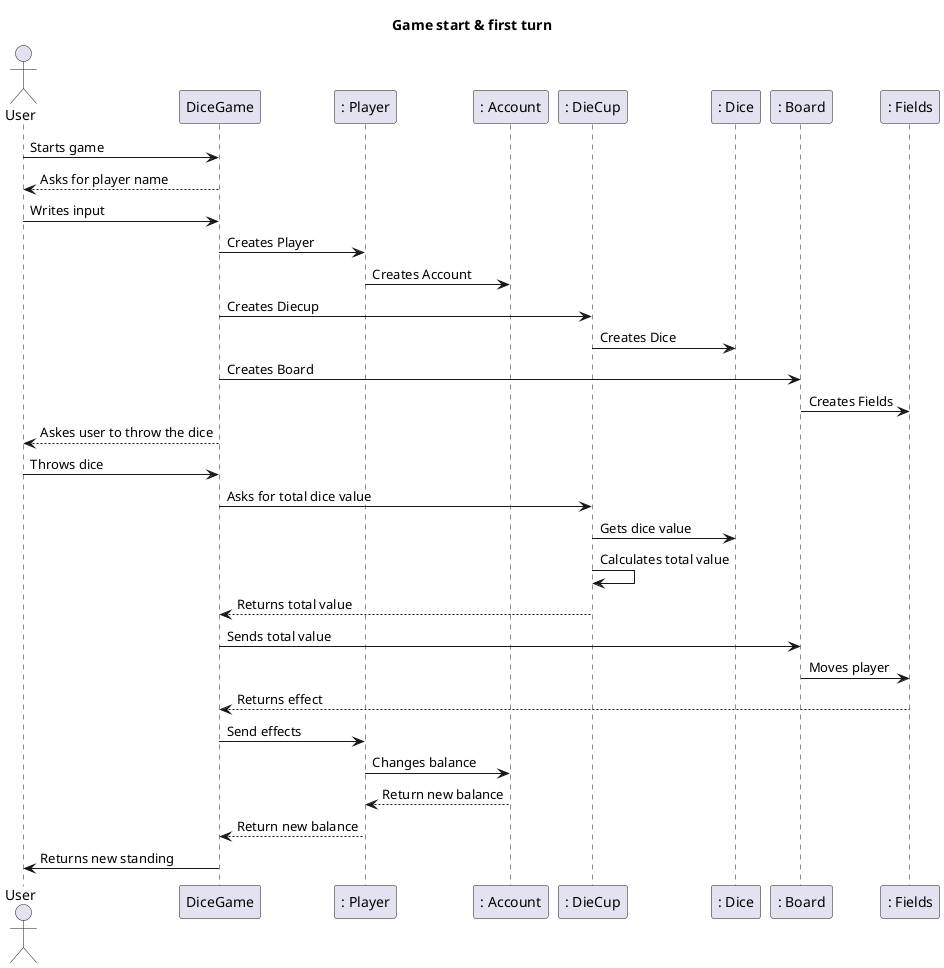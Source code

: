 @startuml SystemSequenceDiagram
title "Game start & first turn"
actor User
participant DiceGame
participant ": Player"
participant ": Account"
participant ": DieCup"
participant ": Dice"
participant ": Board"
participant ": Fields"

User -> DiceGame : Starts game
DiceGame --> User : Asks for player name
User -> DiceGame : Writes input
DiceGame -> ": Player" : Creates Player 
": Player" -> ": Account" : Creates Account
DiceGame -> ": DieCup" : Creates Diecup
": DieCup" -> ": Dice" : Creates Dice
DiceGame -> ": Board" : Creates Board
": Board" -> ": Fields" : Creates Fields
DiceGame --> User : Askes user to throw the dice
User -> DiceGame : Throws dice
DiceGame -> ": DieCup" : Asks for total dice value
": DieCup" -> ": Dice" : Gets dice value
": DieCup" -> ": DieCup" : Calculates total value
": DieCup" --> DiceGame : Returns total value
DiceGame -> ": Board" : Sends total value
": Board" -> ": Fields" : Moves player
": Fields" --> DiceGame : Returns effect
DiceGame -> ": Player" : Send effects
": Player" -> ": Account" : Changes balance
": Account" --> ": Player" : Return new balance
": Player" --> DiceGame : Return new balance
DiceGame -> User : Returns new standing


@enduml